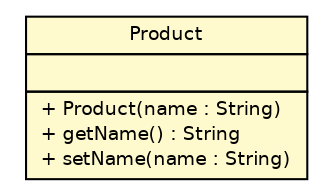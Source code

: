 #!/usr/local/bin/dot
#
# Class diagram 
# Generated by UMLGraph version R5_6-24-gf6e263 (http://www.umlgraph.org/)
#

digraph G {
	edge [fontname="Helvetica",fontsize=10,labelfontname="Helvetica",labelfontsize=10];
	node [fontname="Helvetica",fontsize=10,shape=plaintext];
	nodesep=0.25;
	ranksep=0.5;
	// org.nicepop.domain.Product
	c28 [label=<<table title="org.nicepop.domain.Product" border="0" cellborder="1" cellspacing="0" cellpadding="2" port="p" bgcolor="lemonChiffon" href="./Product.html">
		<tr><td><table border="0" cellspacing="0" cellpadding="1">
<tr><td align="center" balign="center"> Product </td></tr>
		</table></td></tr>
		<tr><td><table border="0" cellspacing="0" cellpadding="1">
<tr><td align="left" balign="left">  </td></tr>
		</table></td></tr>
		<tr><td><table border="0" cellspacing="0" cellpadding="1">
<tr><td align="left" balign="left"> + Product(name : String) </td></tr>
<tr><td align="left" balign="left"> + getName() : String </td></tr>
<tr><td align="left" balign="left"> + setName(name : String) </td></tr>
		</table></td></tr>
		</table>>, URL="./Product.html", fontname="Helvetica", fontcolor="black", fontsize=9.0];
}

